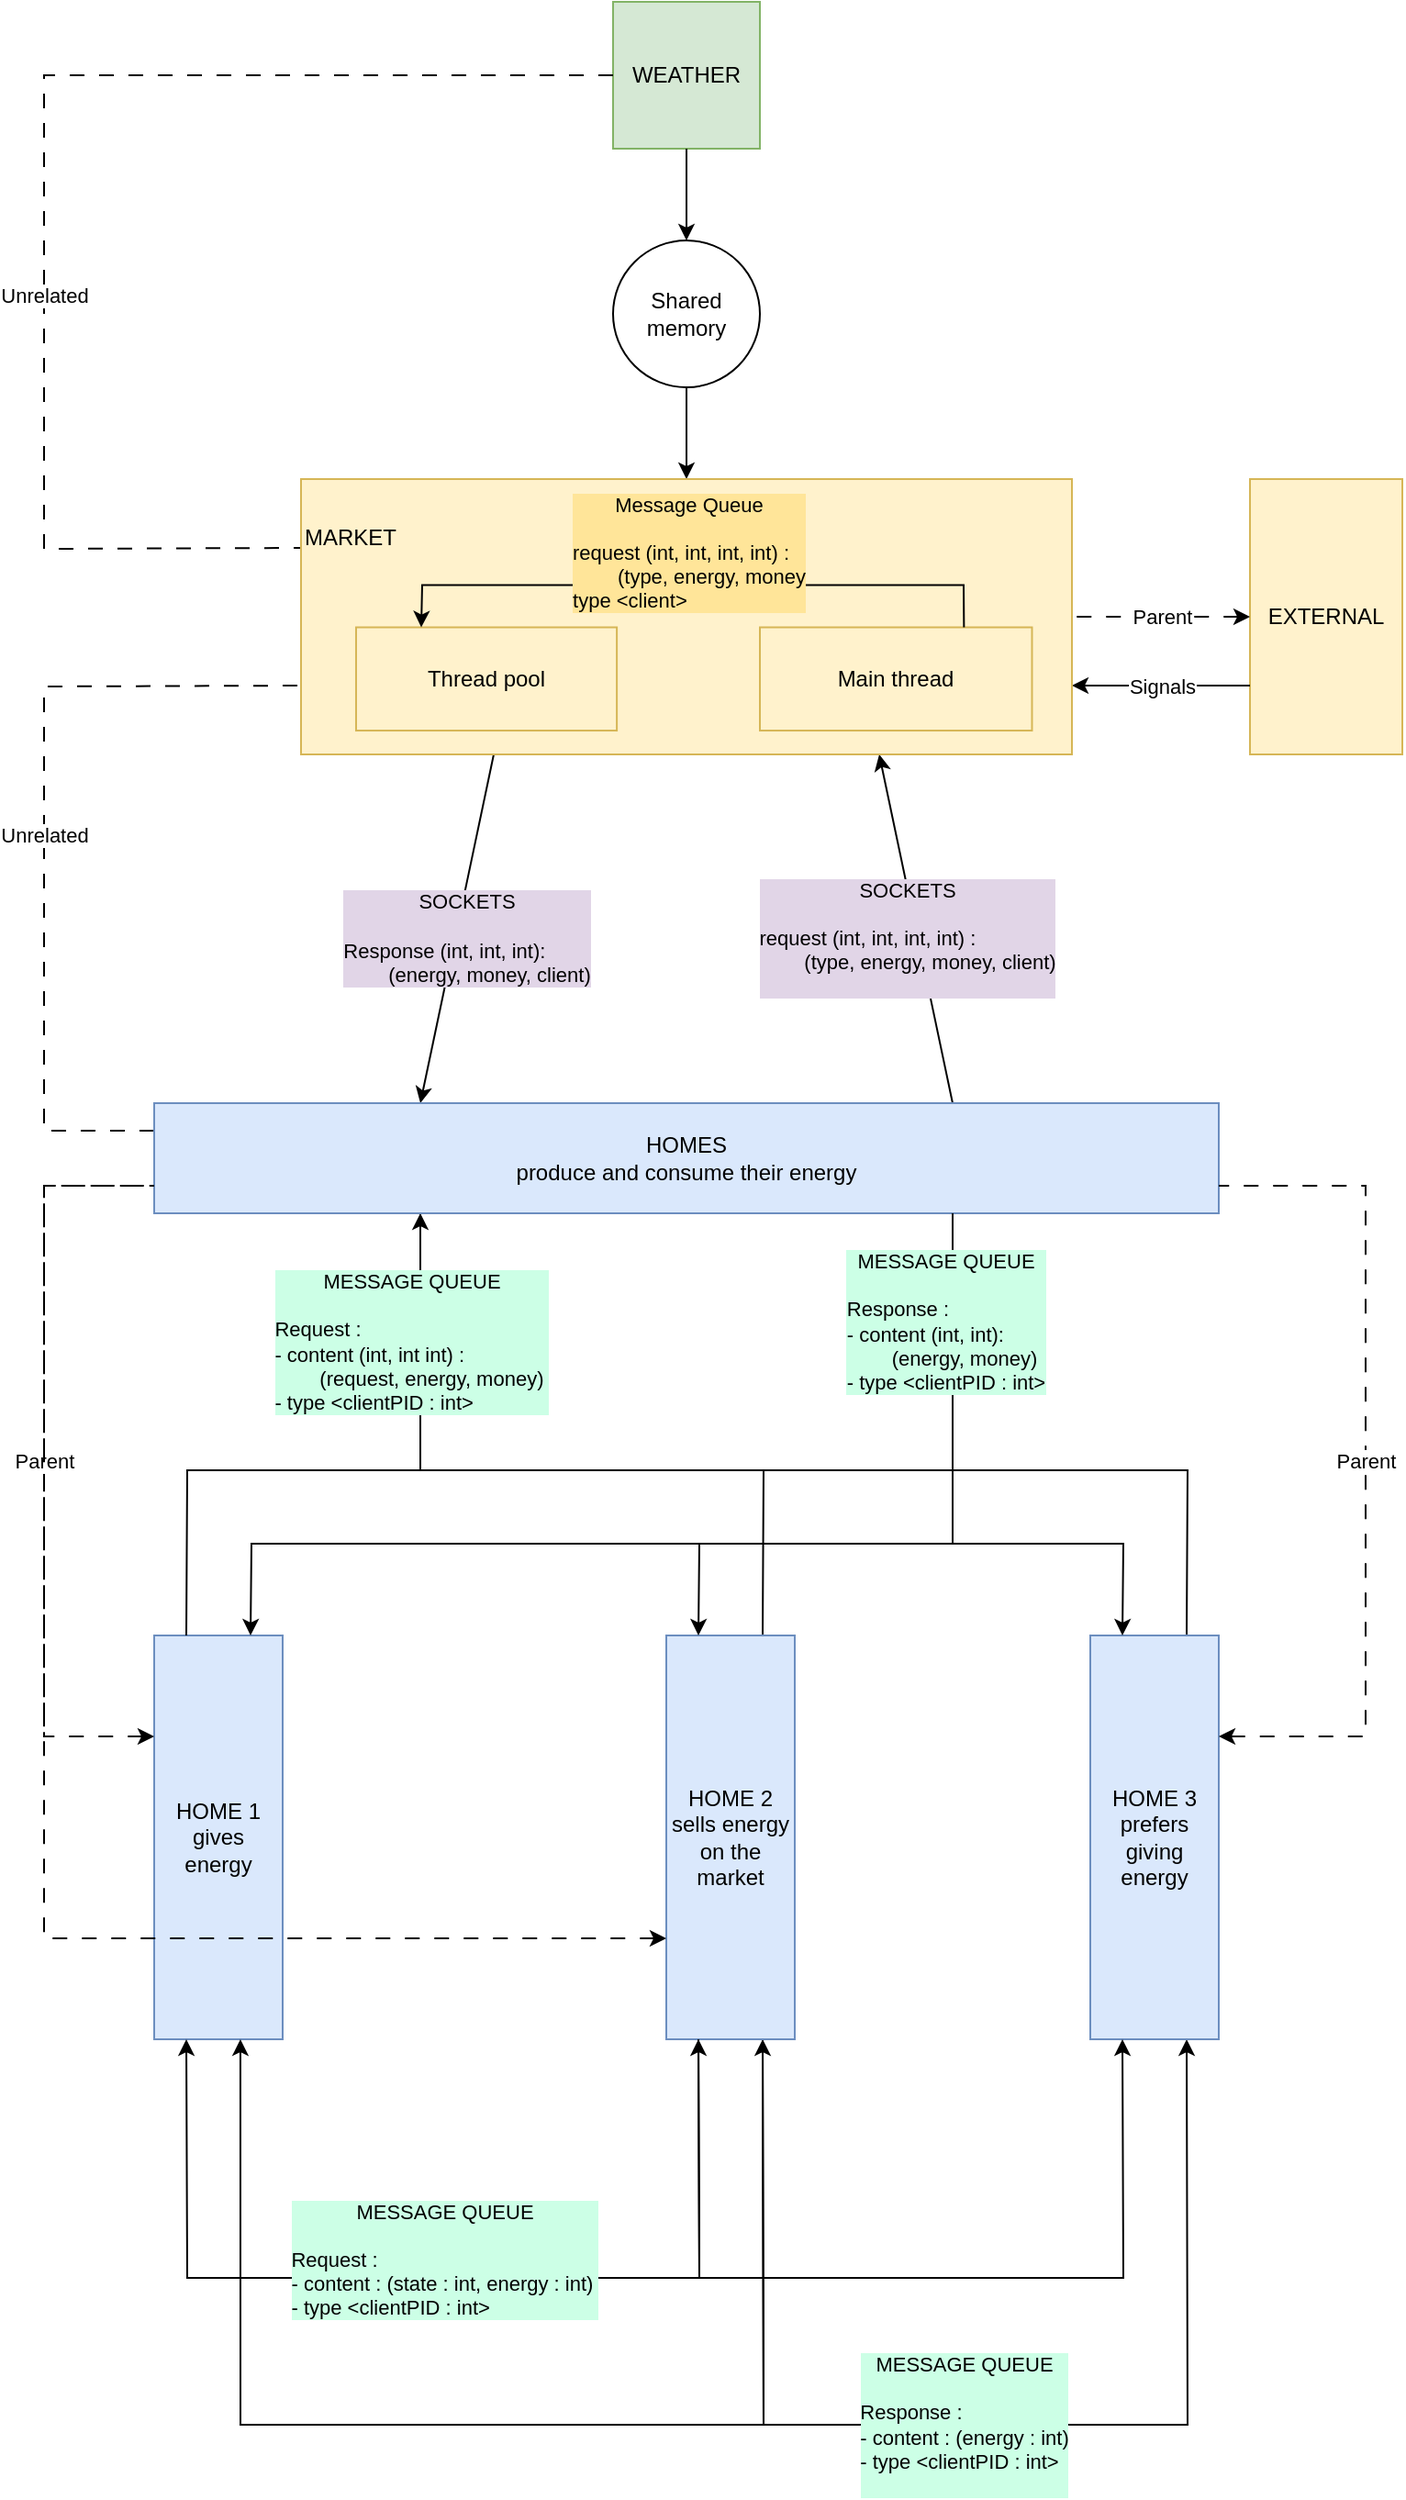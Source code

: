 <mxfile version="20.8.11" type="device"><diagram name="Page-1" id="oDPzcU-ClhAFNlhWpU6J"><mxGraphModel dx="1114" dy="527" grid="1" gridSize="10" guides="1" tooltips="1" connect="1" arrows="1" fold="1" page="1" pageScale="1" pageWidth="827" pageHeight="1169" math="0" shadow="0"><root><mxCell id="0"/><mxCell id="1" parent="0"/><mxCell id="Ias4d3upsmDXQexrlel--8" value="" style="endArrow=classic;html=1;rounded=0;entryX=0.75;entryY=1;entryDx=0;entryDy=0;exitX=0.75;exitY=1;exitDx=0;exitDy=0;endFill=1;" edge="1" parent="1" source="NkhhBtuJVH0xMeRfSDVV-5" target="Ias4d3upsmDXQexrlel--1"><mxGeometry width="50" height="50" relative="1" as="geometry"><mxPoint x="540" y="1340" as="sourcePoint"/><mxPoint x="440" y="1110" as="targetPoint"/><Array as="points"><mxPoint x="432" y="1360"/><mxPoint x="663" y="1360"/></Array></mxGeometry></mxCell><mxCell id="Ias4d3upsmDXQexrlel--6" value="" style="endArrow=none;html=1;rounded=0;exitX=0.25;exitY=1;exitDx=0;exitDy=0;entryX=0.75;entryY=0;entryDx=0;entryDy=0;startArrow=none;startFill=0;endFill=0;" edge="1" parent="1" source="NkhhBtuJVH0xMeRfSDVV-22" target="Ias4d3upsmDXQexrlel--1"><mxGeometry width="50" height="50" relative="1" as="geometry"><mxPoint x="255.0" y="710" as="sourcePoint"/><mxPoint x="441.5" y="940" as="targetPoint"/><Array as="points"><mxPoint x="245" y="840"/><mxPoint x="663" y="840"/></Array></mxGeometry></mxCell><mxCell id="Ias4d3upsmDXQexrlel--5" value="" style="endArrow=none;html=1;rounded=0;exitX=0.25;exitY=1;exitDx=0;exitDy=0;entryX=0.75;entryY=0;entryDx=0;entryDy=0;startArrow=none;startFill=0;endFill=0;" edge="1" parent="1" source="NkhhBtuJVH0xMeRfSDVV-22" target="NkhhBtuJVH0xMeRfSDVV-5"><mxGeometry width="50" height="50" relative="1" as="geometry"><mxPoint x="545" y="710" as="sourcePoint"/><mxPoint x="162.5" y="940" as="targetPoint"/><Array as="points"><mxPoint x="245" y="840"/><mxPoint x="432" y="840"/></Array></mxGeometry></mxCell><mxCell id="NkhhBtuJVH0xMeRfSDVV-2" value="WEATHER" style="whiteSpace=wrap;html=1;aspect=fixed;fillColor=#d5e8d4;strokeColor=#82b366;" parent="1" vertex="1"><mxGeometry x="350" y="40" width="80" height="80" as="geometry"/></mxCell><mxCell id="NkhhBtuJVH0xMeRfSDVV-13" value="" style="endArrow=classic;html=1;rounded=0;startArrow=none;startFill=0;exitX=0.75;exitY=0;exitDx=0;exitDy=0;entryX=0.75;entryY=1;entryDx=0;entryDy=0;" parent="1" source="NkhhBtuJVH0xMeRfSDVV-22" target="NkhhBtuJVH0xMeRfSDVV-1" edge="1"><mxGeometry relative="1" as="geometry"><mxPoint x="541" y="400.0" as="sourcePoint"/><mxPoint x="470" y="460" as="targetPoint"/><Array as="points"/></mxGeometry></mxCell><mxCell id="NkhhBtuJVH0xMeRfSDVV-14" value="SOCKETS&lt;br&gt;&lt;br&gt;&lt;div style=&quot;text-align: left;&quot;&gt;request (int, int, int, int) :&amp;nbsp;&lt;/div&gt;&lt;div style=&quot;text-align: left;&quot;&gt;&lt;span style=&quot;white-space: pre;&quot;&gt;&#9;&lt;/span&gt;(type, energy, money, client)&lt;/div&gt;&lt;div style=&quot;text-align: left;&quot;&gt;&lt;br&gt;&lt;/div&gt;" style="edgeLabel;resizable=0;html=1;align=center;verticalAlign=middle;fontColor=#000000;labelBackgroundColor=#E1D5E7;" parent="NkhhBtuJVH0xMeRfSDVV-13" connectable="0" vertex="1"><mxGeometry relative="1" as="geometry"><mxPoint x="-5" y="5" as="offset"/></mxGeometry></mxCell><mxCell id="NkhhBtuJVH0xMeRfSDVV-20" value="" style="endArrow=classic;startArrow=none;html=1;rounded=0;exitX=0.5;exitY=1;exitDx=0;exitDy=0;entryX=0.5;entryY=0;entryDx=0;entryDy=0;startFill=0;" parent="1" source="NkhhBtuJVH0xMeRfSDVV-2" target="NkhhBtuJVH0xMeRfSDVV-59" edge="1"><mxGeometry width="50" height="50" relative="1" as="geometry"><mxPoint x="350" y="330" as="sourcePoint"/><mxPoint x="415" y="166" as="targetPoint"/></mxGeometry></mxCell><mxCell id="NkhhBtuJVH0xMeRfSDVV-21" value="" style="endArrow=none;startArrow=classic;html=1;rounded=0;exitX=0.5;exitY=0;exitDx=0;exitDy=0;entryX=0.5;entryY=1;entryDx=0;entryDy=0;startFill=1;endFill=0;" parent="1" source="NkhhBtuJVH0xMeRfSDVV-1" target="NkhhBtuJVH0xMeRfSDVV-59" edge="1"><mxGeometry width="50" height="50" relative="1" as="geometry"><mxPoint x="280" y="160" as="sourcePoint"/><mxPoint x="406" y="226" as="targetPoint"/></mxGeometry></mxCell><mxCell id="NkhhBtuJVH0xMeRfSDVV-27" value="" style="endArrow=none;html=1;rounded=0;startArrow=none;startFill=0;entryX=0;entryY=0.25;entryDx=0;entryDy=0;dashed=1;dashPattern=8 8;endFill=0;exitX=0;exitY=0.5;exitDx=0;exitDy=0;" parent="1" source="NkhhBtuJVH0xMeRfSDVV-2" target="NkhhBtuJVH0xMeRfSDVV-1" edge="1"><mxGeometry relative="1" as="geometry"><mxPoint x="515" y="400" as="sourcePoint"/><mxPoint x="440" y="370" as="targetPoint"/><Array as="points"><mxPoint x="40" y="80"/><mxPoint x="40" y="338"/></Array></mxGeometry></mxCell><mxCell id="NkhhBtuJVH0xMeRfSDVV-28" value="Unrelated" style="edgeLabel;resizable=0;html=1;align=center;verticalAlign=middle;" parent="NkhhBtuJVH0xMeRfSDVV-27" connectable="0" vertex="1"><mxGeometry relative="1" as="geometry"><mxPoint y="76" as="offset"/></mxGeometry></mxCell><mxCell id="NkhhBtuJVH0xMeRfSDVV-29" value="" style="endArrow=none;html=1;rounded=0;startArrow=none;startFill=0;entryX=0;entryY=0.75;entryDx=0;entryDy=0;dashed=1;dashPattern=8 8;endFill=0;exitX=0;exitY=0.25;exitDx=0;exitDy=0;" parent="1" source="NkhhBtuJVH0xMeRfSDVV-22" target="NkhhBtuJVH0xMeRfSDVV-1" edge="1"><mxGeometry relative="1" as="geometry"><mxPoint x="525" y="410" as="sourcePoint"/><mxPoint x="440" y="350" as="targetPoint"/><Array as="points"><mxPoint x="40" y="655"/><mxPoint x="40" y="413"/></Array></mxGeometry></mxCell><mxCell id="NkhhBtuJVH0xMeRfSDVV-30" value="Unrelated" style="edgeLabel;resizable=0;html=1;align=center;verticalAlign=middle;" parent="NkhhBtuJVH0xMeRfSDVV-29" connectable="0" vertex="1"><mxGeometry relative="1" as="geometry"/></mxCell><mxCell id="NkhhBtuJVH0xMeRfSDVV-41" value="" style="endArrow=none;html=1;rounded=0;startArrow=classic;startFill=1;endFill=0;exitX=0.25;exitY=0;exitDx=0;exitDy=0;entryX=0.25;entryY=1;entryDx=0;entryDy=0;" parent="1" source="NkhhBtuJVH0xMeRfSDVV-22" target="NkhhBtuJVH0xMeRfSDVV-1" edge="1"><mxGeometry relative="1" as="geometry"><mxPoint x="530" y="420" as="sourcePoint"/><mxPoint x="360" y="450" as="targetPoint"/><Array as="points"/></mxGeometry></mxCell><mxCell id="NkhhBtuJVH0xMeRfSDVV-42" value="SOCKETS&lt;br&gt;&lt;br style=&quot;border-color: var(--border-color);&quot;&gt;&lt;div style=&quot;text-align: left;&quot;&gt;Response (int, int, int):&lt;/div&gt;&lt;div style=&quot;text-align: left;&quot;&gt;&lt;span style=&quot;white-space: pre;&quot;&gt;&#9;&lt;/span&gt;(energy, money, client)&lt;/div&gt;" style="edgeLabel;resizable=0;html=1;align=center;verticalAlign=middle;labelBackgroundColor=#E1D5E7;" parent="NkhhBtuJVH0xMeRfSDVV-41" connectable="0" vertex="1"><mxGeometry relative="1" as="geometry"><mxPoint x="5" y="5" as="offset"/></mxGeometry></mxCell><mxCell id="NkhhBtuJVH0xMeRfSDVV-4" value="HOME 1&lt;br&gt;gives energy" style="whiteSpace=wrap;html=1;fillColor=#dae8fc;strokeColor=#6c8ebf;" parent="1" vertex="1"><mxGeometry x="100" y="930" width="70" height="220" as="geometry"/></mxCell><mxCell id="NkhhBtuJVH0xMeRfSDVV-47" value="" style="endArrow=classic;html=1;rounded=0;startArrow=classic;startFill=1;exitX=0.75;exitY=1;exitDx=0;exitDy=0;entryX=0.671;entryY=1;entryDx=0;entryDy=0;endFill=1;entryPerimeter=0;" parent="1" source="NkhhBtuJVH0xMeRfSDVV-5" target="NkhhBtuJVH0xMeRfSDVV-4" edge="1"><mxGeometry relative="1" as="geometry"><mxPoint x="419" y="1360" as="sourcePoint"/><mxPoint x="140" y="1360" as="targetPoint"/><Array as="points"><mxPoint x="432" y="1360"/><mxPoint x="147" y="1360"/></Array></mxGeometry></mxCell><mxCell id="NkhhBtuJVH0xMeRfSDVV-48" value="&lt;span style=&quot;&quot;&gt;MESSAGE QUEUE&lt;br&gt;&lt;div style=&quot;text-align: left;&quot;&gt;&lt;br&gt;&lt;/div&gt;&lt;div style=&quot;text-align: left;&quot;&gt;Response :&lt;/div&gt;&lt;div style=&quot;text-align: left;&quot;&gt;- content : (energy : int)&lt;/div&gt;&lt;div style=&quot;text-align: left;&quot;&gt;- type &amp;lt;clientPID : int&amp;gt;&lt;/div&gt;&lt;/span&gt;&lt;div style=&quot;text-align: left;&quot;&gt;&lt;br&gt;&lt;/div&gt;" style="edgeLabel;resizable=0;html=1;align=center;verticalAlign=middle;labelBackgroundColor=#CCFFE6;" parent="NkhhBtuJVH0xMeRfSDVV-47" connectable="0" vertex="1"><mxGeometry relative="1" as="geometry"><mxPoint x="251" as="offset"/></mxGeometry></mxCell><mxCell id="NkhhBtuJVH0xMeRfSDVV-9" value="" style="endArrow=classic;html=1;rounded=0;startArrow=classic;startFill=1;exitX=0.25;exitY=1;exitDx=0;exitDy=0;entryX=0.25;entryY=1;entryDx=0;entryDy=0;" parent="1" source="NkhhBtuJVH0xMeRfSDVV-4" target="NkhhBtuJVH0xMeRfSDVV-5" edge="1"><mxGeometry relative="1" as="geometry"><mxPoint x="370" y="599.86" as="sourcePoint"/><mxPoint x="470" y="599.86" as="targetPoint"/><Array as="points"><mxPoint x="118" y="1280"/><mxPoint x="397" y="1280"/></Array></mxGeometry></mxCell><mxCell id="NkhhBtuJVH0xMeRfSDVV-10" value="&lt;span style=&quot;&quot;&gt;MESSAGE QUEUE&lt;br&gt;&lt;br&gt;&lt;div style=&quot;text-align: left;&quot;&gt;Request :&lt;/div&gt;&lt;div style=&quot;text-align: left;&quot;&gt;- content : (state : int, energy : int)&amp;nbsp;&lt;/div&gt;&lt;div style=&quot;text-align: left;&quot;&gt;- type &amp;lt;clientPID : int&amp;gt;&lt;/div&gt;&lt;/span&gt;" style="edgeLabel;resizable=0;html=1;align=center;verticalAlign=middle;labelBackgroundColor=#CCFFE6;" parent="NkhhBtuJVH0xMeRfSDVV-9" connectable="0" vertex="1"><mxGeometry relative="1" as="geometry"><mxPoint y="-10" as="offset"/></mxGeometry></mxCell><mxCell id="NkhhBtuJVH0xMeRfSDVV-23" value="" style="endArrow=none;html=1;rounded=0;startArrow=classic;startFill=1;entryX=0;entryY=0.75;entryDx=0;entryDy=0;dashed=1;dashPattern=8 8;endFill=0;exitX=0;exitY=0.25;exitDx=0;exitDy=0;" parent="1" source="NkhhBtuJVH0xMeRfSDVV-4" target="NkhhBtuJVH0xMeRfSDVV-22" edge="1"><mxGeometry relative="1" as="geometry"><mxPoint x="440" y="640" as="sourcePoint"/><mxPoint x="330" y="640" as="targetPoint"/><Array as="points"><mxPoint x="40" y="985"/><mxPoint x="40" y="685"/></Array></mxGeometry></mxCell><mxCell id="NkhhBtuJVH0xMeRfSDVV-24" value="Parent" style="edgeLabel;resizable=0;html=1;align=center;verticalAlign=middle;" parent="NkhhBtuJVH0xMeRfSDVV-23" connectable="0" vertex="1"><mxGeometry relative="1" as="geometry"/></mxCell><mxCell id="NkhhBtuJVH0xMeRfSDVV-52" value="" style="endArrow=classic;html=1;rounded=0;startArrow=none;startFill=0;exitX=0.25;exitY=0;exitDx=0;exitDy=0;entryX=0.25;entryY=1;entryDx=0;entryDy=0;" parent="1" source="NkhhBtuJVH0xMeRfSDVV-4" target="NkhhBtuJVH0xMeRfSDVV-22" edge="1"><mxGeometry relative="1" as="geometry"><mxPoint x="270" y="835" as="sourcePoint"/><mxPoint x="550" y="835" as="targetPoint"/><Array as="points"><mxPoint x="118" y="840"/><mxPoint x="245" y="840"/></Array></mxGeometry></mxCell><mxCell id="NkhhBtuJVH0xMeRfSDVV-53" value="&lt;span style=&quot;&quot;&gt;MESSAGE QUEUE&lt;br&gt;&lt;br&gt;&lt;div style=&quot;text-align: left;&quot;&gt;Request :&lt;/div&gt;&lt;div style=&quot;text-align: left;&quot;&gt;- content (int, int int) :&amp;nbsp;&lt;/div&gt;&lt;div style=&quot;text-align: left;&quot;&gt;&lt;span style=&quot;white-space: pre;&quot;&gt;&#9;&lt;/span&gt;(request, energy, money)&amp;nbsp;&lt;/div&gt;&lt;div style=&quot;text-align: left;&quot;&gt;- type &amp;lt;clientPID : int&amp;gt;&lt;/div&gt;&lt;/span&gt;" style="edgeLabel;resizable=0;html=1;align=center;verticalAlign=middle;labelBackgroundColor=#CCFFE6;" parent="NkhhBtuJVH0xMeRfSDVV-52" connectable="0" vertex="1"><mxGeometry relative="1" as="geometry"><mxPoint x="33" y="-70" as="offset"/></mxGeometry></mxCell><mxCell id="NkhhBtuJVH0xMeRfSDVV-5" value="HOME 2&lt;br&gt;sells energy on the market" style="whiteSpace=wrap;html=1;fillColor=#dae8fc;strokeColor=#6c8ebf;" parent="1" vertex="1"><mxGeometry x="379" y="930" width="70" height="220" as="geometry"/></mxCell><mxCell id="NkhhBtuJVH0xMeRfSDVV-56" value="" style="endArrow=classic;html=1;rounded=0;exitX=0.75;exitY=1;exitDx=0;exitDy=0;entryX=0.75;entryY=0;entryDx=0;entryDy=0;startArrow=none;startFill=0;endFill=1;" parent="1" source="NkhhBtuJVH0xMeRfSDVV-22" target="NkhhBtuJVH0xMeRfSDVV-4" edge="1"><mxGeometry width="50" height="50" relative="1" as="geometry"><mxPoint x="305" y="710" as="sourcePoint"/><mxPoint x="602.5" y="850" as="targetPoint"/><Array as="points"><mxPoint x="535" y="880"/><mxPoint x="370" y="880"/><mxPoint x="153" y="880"/></Array></mxGeometry></mxCell><mxCell id="NkhhBtuJVH0xMeRfSDVV-57" value="" style="endArrow=classic;html=1;rounded=0;exitX=0.75;exitY=1;exitDx=0;exitDy=0;entryX=0.25;entryY=0;entryDx=0;entryDy=0;startArrow=none;startFill=0;endFill=1;" parent="1" source="NkhhBtuJVH0xMeRfSDVV-22" target="NkhhBtuJVH0xMeRfSDVV-5" edge="1"><mxGeometry width="50" height="50" relative="1" as="geometry"><mxPoint x="515" y="710" as="sourcePoint"/><mxPoint x="252.5" y="850" as="targetPoint"/><Array as="points"><mxPoint x="535" y="880"/><mxPoint x="397" y="880"/></Array></mxGeometry></mxCell><mxCell id="NkhhBtuJVH0xMeRfSDVV-22" value="HOMES&lt;br&gt;produce and consume their energy" style="rounded=0;whiteSpace=wrap;html=1;fillColor=#dae8fc;strokeColor=#6c8ebf;" parent="1" vertex="1"><mxGeometry x="100" y="640" width="580" height="60" as="geometry"/></mxCell><mxCell id="NkhhBtuJVH0xMeRfSDVV-3" value="EXTERNAL&lt;br&gt;" style="whiteSpace=wrap;html=1;fillColor=#fff2cc;strokeColor=#d6b656;" parent="1" vertex="1"><mxGeometry x="697" y="300" width="83" height="150" as="geometry"/></mxCell><mxCell id="NkhhBtuJVH0xMeRfSDVV-15" value="" style="endArrow=none;html=1;rounded=0;startArrow=classic;startFill=1;entryX=1;entryY=0.5;entryDx=0;entryDy=0;dashed=1;dashPattern=8 8;endFill=0;" parent="1" source="NkhhBtuJVH0xMeRfSDVV-3" target="NkhhBtuJVH0xMeRfSDVV-1" edge="1"><mxGeometry relative="1" as="geometry"><mxPoint x="519.177" y="430.0" as="sourcePoint"/><mxPoint x="369.43" y="370" as="targetPoint"/></mxGeometry></mxCell><mxCell id="NkhhBtuJVH0xMeRfSDVV-16" value="Parent" style="edgeLabel;resizable=0;html=1;align=center;verticalAlign=middle;" parent="NkhhBtuJVH0xMeRfSDVV-15" connectable="0" vertex="1"><mxGeometry relative="1" as="geometry"/></mxCell><mxCell id="NkhhBtuJVH0xMeRfSDVV-17" value="" style="endArrow=classic;html=1;rounded=0;startArrow=none;startFill=0;exitX=0;exitY=0.75;exitDx=0;exitDy=0;entryX=1;entryY=0.75;entryDx=0;entryDy=0;endFill=1;" parent="1" source="NkhhBtuJVH0xMeRfSDVV-3" target="NkhhBtuJVH0xMeRfSDVV-1" edge="1"><mxGeometry relative="1" as="geometry"><mxPoint x="519.177" y="430.0" as="sourcePoint"/><mxPoint x="369.43" y="370" as="targetPoint"/></mxGeometry></mxCell><mxCell id="NkhhBtuJVH0xMeRfSDVV-18" value="Signals" style="edgeLabel;resizable=0;html=1;align=center;verticalAlign=middle;" parent="NkhhBtuJVH0xMeRfSDVV-17" connectable="0" vertex="1"><mxGeometry relative="1" as="geometry"/></mxCell><mxCell id="NkhhBtuJVH0xMeRfSDVV-34" value="" style="group" parent="1" vertex="1" connectable="0"><mxGeometry x="180" y="300" width="420" height="150" as="geometry"/></mxCell><mxCell id="NkhhBtuJVH0xMeRfSDVV-1" value="&lt;div style=&quot;text-align: center;&quot;&gt;&lt;span style=&quot;background-color: initial;&quot;&gt;MARKET&lt;/span&gt;&lt;/div&gt;&lt;div style=&quot;text-align: center;&quot;&gt;&lt;span style=&quot;background-color: initial;&quot;&gt;&lt;br&gt;&lt;/span&gt;&lt;/div&gt;&lt;div style=&quot;text-align: center;&quot;&gt;&lt;span style=&quot;background-color: initial;&quot;&gt;&lt;br&gt;&lt;/span&gt;&lt;/div&gt;&lt;div style=&quot;text-align: center;&quot;&gt;&lt;span style=&quot;background-color: initial;&quot;&gt;&lt;br&gt;&lt;/span&gt;&lt;/div&gt;&lt;div style=&quot;text-align: center;&quot;&gt;&lt;span style=&quot;background-color: initial;&quot;&gt;&lt;br&gt;&lt;/span&gt;&lt;/div&gt;&lt;div style=&quot;text-align: center;&quot;&gt;&lt;span style=&quot;background-color: initial;&quot;&gt;&lt;br&gt;&lt;/span&gt;&lt;/div&gt;&lt;div style=&quot;text-align: center;&quot;&gt;&lt;span style=&quot;background-color: initial;&quot;&gt;&lt;br&gt;&lt;/span&gt;&lt;/div&gt;" style="whiteSpace=wrap;html=1;fillColor=#fff2cc;strokeColor=#d6b656;align=left;" parent="NkhhBtuJVH0xMeRfSDVV-34" vertex="1"><mxGeometry width="420.0" height="150" as="geometry"/></mxCell><mxCell id="NkhhBtuJVH0xMeRfSDVV-32" value="Thread pool" style="rounded=0;whiteSpace=wrap;html=1;fillColor=#fff2cc;strokeColor=#d6b656;" parent="NkhhBtuJVH0xMeRfSDVV-34" vertex="1"><mxGeometry x="29.996" y="80.769" width="142.059" height="56.25" as="geometry"/></mxCell><mxCell id="NkhhBtuJVH0xMeRfSDVV-35" value="Main thread" style="rounded=0;whiteSpace=wrap;html=1;fillColor=#fff2cc;strokeColor=#d6b656;" parent="NkhhBtuJVH0xMeRfSDVV-34" vertex="1"><mxGeometry x="250.005" y="80.769" width="148.235" height="56.25" as="geometry"/></mxCell><mxCell id="NkhhBtuJVH0xMeRfSDVV-39" value="" style="endArrow=classic;html=1;rounded=0;startArrow=none;startFill=0;exitX=0.75;exitY=0;exitDx=0;exitDy=0;entryX=0.25;entryY=0;entryDx=0;entryDy=0;endFill=1;" parent="NkhhBtuJVH0xMeRfSDVV-34" source="NkhhBtuJVH0xMeRfSDVV-35" target="NkhhBtuJVH0xMeRfSDVV-32" edge="1"><mxGeometry relative="1" as="geometry"><mxPoint x="397.765" y="56.25" as="sourcePoint"/><mxPoint x="39.529" y="56.25" as="targetPoint"/><Array as="points"><mxPoint x="361" y="57.692"/><mxPoint x="210" y="57.692"/><mxPoint x="66" y="57.692"/></Array></mxGeometry></mxCell><mxCell id="NkhhBtuJVH0xMeRfSDVV-40" value="Message Queue&lt;br&gt;&lt;br&gt;&lt;div style=&quot;border-color: var(--border-color); text-align: left;&quot;&gt;request (int, int, int, int) :&amp;nbsp;&lt;/div&gt;&lt;div style=&quot;border-color: var(--border-color); text-align: left;&quot;&gt;&#9;&lt;span style=&quot;white-space: pre;&quot;&gt;&#9;&lt;/span&gt;(type, energy, money&lt;/div&gt;&lt;div style=&quot;border-color: var(--border-color); text-align: left;&quot;&gt;type &amp;lt;client&amp;gt;&lt;/div&gt;" style="edgeLabel;resizable=0;html=1;align=center;verticalAlign=middle;labelBackgroundColor=#FFE599;" parent="NkhhBtuJVH0xMeRfSDVV-39" connectable="0" vertex="1"><mxGeometry relative="1" as="geometry"><mxPoint x="-3" y="-18" as="offset"/></mxGeometry></mxCell><mxCell id="NkhhBtuJVH0xMeRfSDVV-59" value="Shared&lt;br&gt;memory" style="ellipse;whiteSpace=wrap;html=1;aspect=fixed;labelBackgroundColor=#FFFFFF;fontColor=#000000;" parent="1" vertex="1"><mxGeometry x="350" y="170" width="80" height="80" as="geometry"/></mxCell><mxCell id="Ias4d3upsmDXQexrlel--1" value="HOME 3&lt;br&gt;prefers giving energy" style="whiteSpace=wrap;html=1;fillColor=#dae8fc;strokeColor=#6c8ebf;" vertex="1" parent="1"><mxGeometry x="610" y="930" width="70" height="220" as="geometry"/></mxCell><mxCell id="Ias4d3upsmDXQexrlel--4" value="" style="endArrow=classic;html=1;rounded=0;exitX=0.75;exitY=1;exitDx=0;exitDy=0;entryX=0.25;entryY=0;entryDx=0;entryDy=0;startArrow=none;startFill=0;endFill=1;" edge="1" parent="1" source="NkhhBtuJVH0xMeRfSDVV-22" target="Ias4d3upsmDXQexrlel--1"><mxGeometry width="50" height="50" relative="1" as="geometry"><mxPoint x="545" y="710" as="sourcePoint"/><mxPoint x="406.5" y="940" as="targetPoint"/><Array as="points"><mxPoint x="535" y="880"/><mxPoint x="628" y="880"/></Array></mxGeometry></mxCell><mxCell id="NkhhBtuJVH0xMeRfSDVV-58" value="&lt;span style=&quot;&quot;&gt;MESSAGE QUEUE&lt;br&gt;&lt;br&gt;&lt;div style=&quot;text-align: left;&quot;&gt;Response :&lt;/div&gt;&lt;div style=&quot;text-align: left;&quot;&gt;- content (int, int):&amp;nbsp;&lt;/div&gt;&lt;div style=&quot;text-align: left;&quot;&gt;&lt;span style=&quot;white-space: pre;&quot;&gt;&#9;&lt;/span&gt;(energy, money)&amp;nbsp;&lt;/div&gt;&lt;div style=&quot;text-align: left;&quot;&gt;- type &amp;lt;clientPID : int&amp;gt;&lt;/div&gt;&lt;/span&gt;" style="edgeLabel;resizable=0;html=1;align=center;verticalAlign=middle;labelBackgroundColor=#CCFFE6;" parent="1" connectable="0" vertex="1"><mxGeometry x="529.999" y="760" as="geometry"><mxPoint x="1" y="-1" as="offset"/></mxGeometry></mxCell><mxCell id="Ias4d3upsmDXQexrlel--7" value="" style="endArrow=classic;html=1;rounded=0;exitX=0.25;exitY=1;exitDx=0;exitDy=0;entryX=0.25;entryY=1;entryDx=0;entryDy=0;endFill=1;" edge="1" parent="1" source="NkhhBtuJVH0xMeRfSDVV-5" target="Ias4d3upsmDXQexrlel--1"><mxGeometry width="50" height="50" relative="1" as="geometry"><mxPoint x="390" y="1160" as="sourcePoint"/><mxPoint x="440" y="1110" as="targetPoint"/><Array as="points"><mxPoint x="397" y="1280"/><mxPoint x="510" y="1280"/><mxPoint x="628" y="1280"/></Array></mxGeometry></mxCell><mxCell id="Ias4d3upsmDXQexrlel--10" value="" style="endArrow=none;html=1;rounded=0;startArrow=classic;startFill=1;entryX=1;entryY=0.75;entryDx=0;entryDy=0;dashed=1;dashPattern=8 8;endFill=0;exitX=1;exitY=0.25;exitDx=0;exitDy=0;" edge="1" parent="1" source="Ias4d3upsmDXQexrlel--1" target="NkhhBtuJVH0xMeRfSDVV-22"><mxGeometry relative="1" as="geometry"><mxPoint x="110" y="995" as="sourcePoint"/><mxPoint x="110" y="695" as="targetPoint"/><Array as="points"><mxPoint x="760" y="985"/><mxPoint x="760" y="685"/></Array></mxGeometry></mxCell><mxCell id="Ias4d3upsmDXQexrlel--11" value="Parent" style="edgeLabel;resizable=0;html=1;align=center;verticalAlign=middle;" connectable="0" vertex="1" parent="Ias4d3upsmDXQexrlel--10"><mxGeometry relative="1" as="geometry"/></mxCell><mxCell id="Ias4d3upsmDXQexrlel--12" value="" style="endArrow=none;html=1;rounded=0;startArrow=classic;startFill=1;entryX=0;entryY=0.75;entryDx=0;entryDy=0;dashed=1;dashPattern=8 8;endFill=0;exitX=0;exitY=0.75;exitDx=0;exitDy=0;" edge="1" parent="1" source="NkhhBtuJVH0xMeRfSDVV-5" target="NkhhBtuJVH0xMeRfSDVV-22"><mxGeometry relative="1" as="geometry"><mxPoint x="110" y="995" as="sourcePoint"/><mxPoint x="110" y="695" as="targetPoint"/><Array as="points"><mxPoint x="40" y="1095"/><mxPoint x="40" y="685"/></Array></mxGeometry></mxCell></root></mxGraphModel></diagram></mxfile>